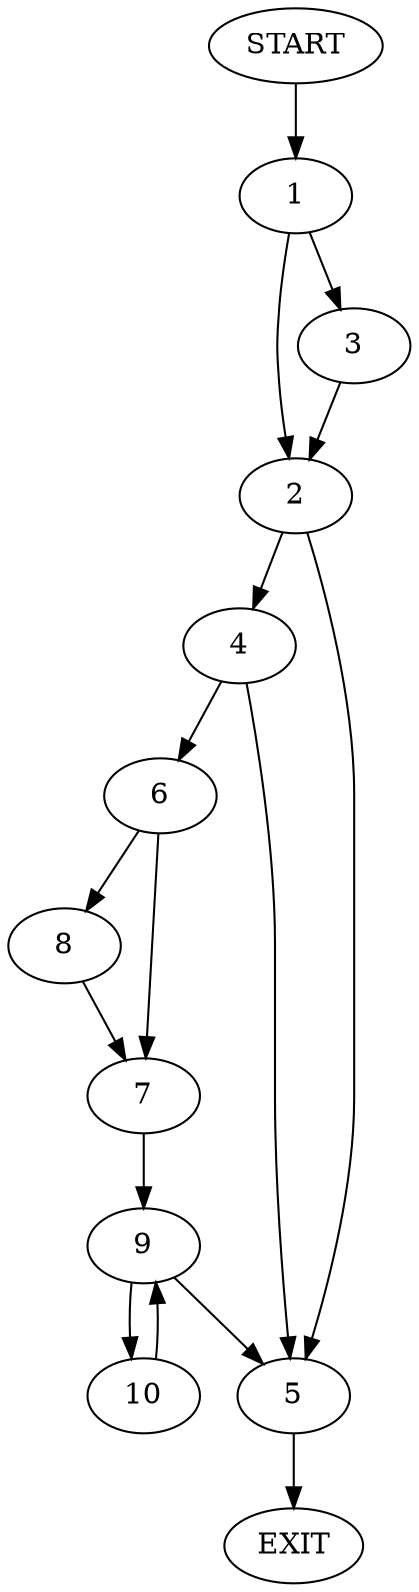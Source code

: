 digraph {
0 [label="START"]
11 [label="EXIT"]
0 -> 1
1 -> 2
1 -> 3
3 -> 2
2 -> 4
2 -> 5
4 -> 5
4 -> 6
5 -> 11
6 -> 7
6 -> 8
7 -> 9
8 -> 7
9 -> 5
9 -> 10
10 -> 9
}
